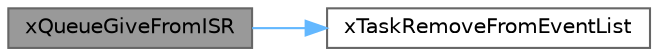 digraph "xQueueGiveFromISR"
{
 // LATEX_PDF_SIZE
  bgcolor="transparent";
  edge [fontname=Helvetica,fontsize=10,labelfontname=Helvetica,labelfontsize=10];
  node [fontname=Helvetica,fontsize=10,shape=box,height=0.2,width=0.4];
  rankdir="LR";
  Node1 [id="Node000001",label="xQueueGiveFromISR",height=0.2,width=0.4,color="gray40", fillcolor="grey60", style="filled", fontcolor="black",tooltip=" "];
  Node1 -> Node2 [id="edge2_Node000001_Node000002",color="steelblue1",style="solid",tooltip=" "];
  Node2 [id="Node000002",label="xTaskRemoveFromEventList",height=0.2,width=0.4,color="grey40", fillcolor="white", style="filled",URL="$tasks_8c.html#a6d21c9054b62d8bc1bfb2724e11578d9",tooltip=" "];
}
